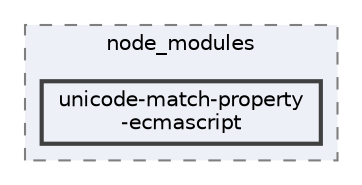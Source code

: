 digraph "pkiclassroomrescheduler/src/main/frontend/node_modules/unicode-match-property-ecmascript"
{
 // LATEX_PDF_SIZE
  bgcolor="transparent";
  edge [fontname=Helvetica,fontsize=10,labelfontname=Helvetica,labelfontsize=10];
  node [fontname=Helvetica,fontsize=10,shape=box,height=0.2,width=0.4];
  compound=true
  subgraph clusterdir_72953eda66ccb3a2722c28e1c3e6c23b {
    graph [ bgcolor="#edf0f7", pencolor="grey50", label="node_modules", fontname=Helvetica,fontsize=10 style="filled,dashed", URL="dir_72953eda66ccb3a2722c28e1c3e6c23b.html",tooltip=""]
  dir_5cb20276a0bf87ac16e1dcf5016294be [label="unicode-match-property\l-ecmascript", fillcolor="#edf0f7", color="grey25", style="filled,bold", URL="dir_5cb20276a0bf87ac16e1dcf5016294be.html",tooltip=""];
  }
}
